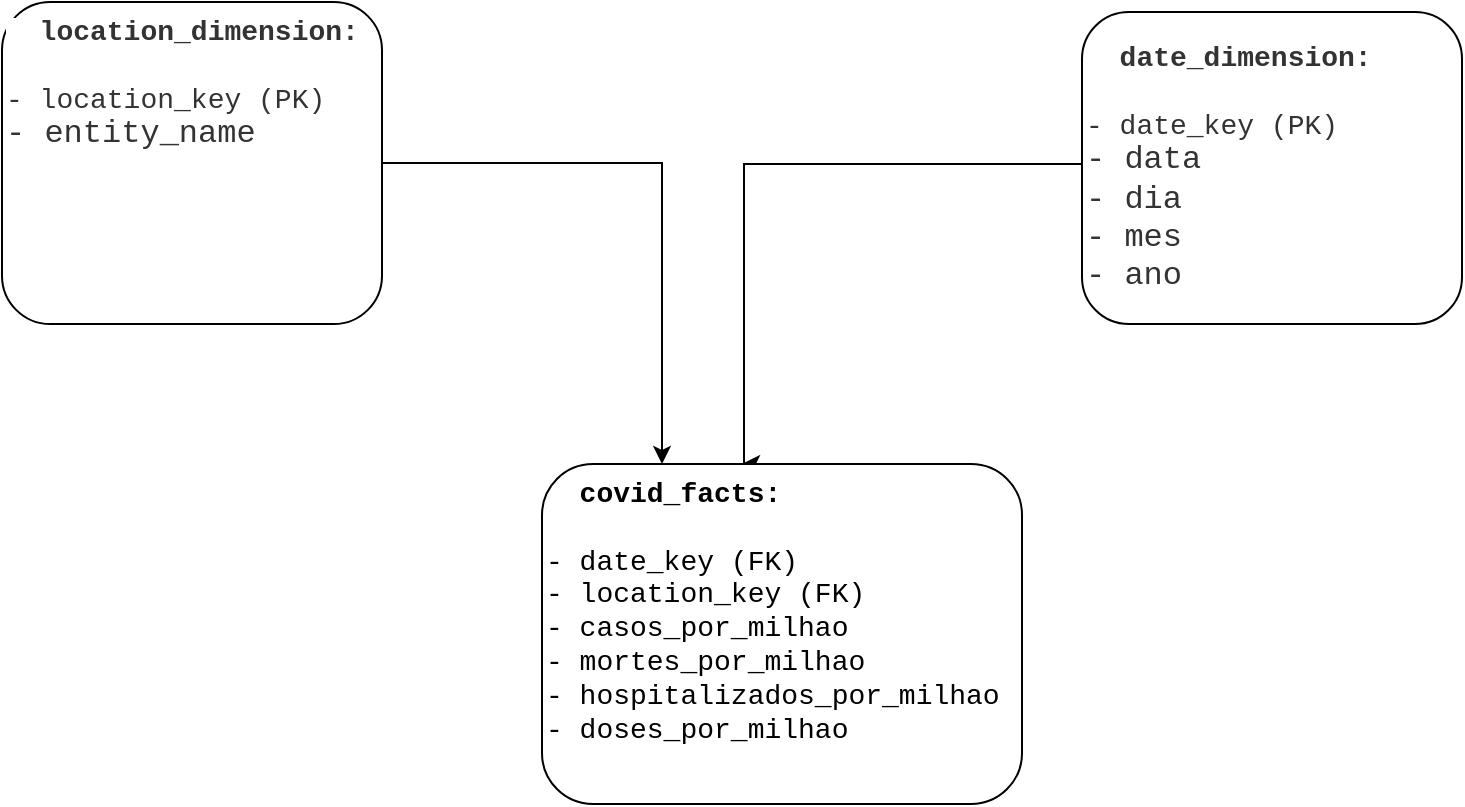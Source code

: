 <mxfile version="26.2.9">
  <diagram name="Page-1" id="c0Cwg4PDeo5cECizFtMH">
    <mxGraphModel dx="1382" dy="655" grid="1" gridSize="10" guides="1" tooltips="1" connect="1" arrows="1" fold="1" page="1" pageScale="1" pageWidth="827" pageHeight="1169" math="0" shadow="0">
      <root>
        <mxCell id="0" />
        <mxCell id="1" parent="0" />
        <mxCell id="wh1y_TBZ_yXPx0_1Oxro-4" style="edgeStyle=orthogonalEdgeStyle;rounded=0;orthogonalLoop=1;jettySize=auto;html=1;" edge="1" parent="1">
          <mxGeometry relative="1" as="geometry">
            <mxPoint x="609.5" y="162" as="sourcePoint" />
            <mxPoint x="400" y="310" as="targetPoint" />
            <Array as="points">
              <mxPoint x="610" y="160" />
              <mxPoint x="401" y="160" />
            </Array>
          </mxGeometry>
        </mxCell>
        <mxCell id="wh1y_TBZ_yXPx0_1Oxro-1" value="&lt;span style=&quot;color: rgba(0, 0, 0, 0.8); background-color: rgb(255, 255, 255);&quot;&gt;&lt;font face=&quot;Courier New&quot; style=&quot;font-size: 14px;&quot;&gt;&lt;b&gt;&amp;nbsp; date_dimension:&lt;/b&gt;&lt;/font&gt;&lt;/span&gt;&lt;div&gt;&lt;div style=&quot;&quot;&gt;&lt;font face=&quot;Courier New&quot; color=&quot;rgba(0, 0, 0, 0.8)&quot;&gt;&lt;span style=&quot;font-size: 14px;&quot;&gt;&lt;br&gt;&lt;/span&gt;&lt;/font&gt;&lt;/div&gt;&lt;div style=&quot;&quot;&gt;&lt;font face=&quot;Courier New&quot; style=&quot;font-size: 14px;&quot;&gt;&lt;span style=&quot;color: rgba(0, 0, 0, 0.8); background-color: rgb(255, 255, 255);&quot;&gt;- date_key (PK)&amp;nbsp;&lt;/span&gt;&lt;span style=&quot;color: rgba(0, 0, 0, 0.8); background-color: rgb(255, 255, 255);&quot;&gt;&lt;/span&gt;&lt;/font&gt;&lt;/div&gt;&lt;div style=&quot;&quot;&gt;&lt;span style=&quot;color: rgba(0, 0, 0, 0.8); background-color: rgb(255, 255, 255);&quot;&gt;&lt;font face=&quot;Courier New&quot; size=&quot;3&quot;&gt;- data&lt;/font&gt;&lt;/span&gt;&lt;/div&gt;&lt;div style=&quot;&quot;&gt;&lt;span style=&quot;color: rgba(0, 0, 0, 0.8); background-color: rgb(255, 255, 255);&quot;&gt;&lt;font face=&quot;Courier New&quot; size=&quot;3&quot;&gt;- dia&lt;/font&gt;&lt;/span&gt;&lt;/div&gt;&lt;div style=&quot;&quot;&gt;&lt;span style=&quot;color: rgba(0, 0, 0, 0.8); background-color: rgb(255, 255, 255);&quot;&gt;&lt;font face=&quot;Courier New&quot; size=&quot;3&quot;&gt;- mes&lt;/font&gt;&lt;/span&gt;&lt;/div&gt;&lt;div style=&quot;&quot;&gt;&lt;span style=&quot;color: rgba(0, 0, 0, 0.8); background-color: rgb(255, 255, 255);&quot;&gt;&lt;font face=&quot;Courier New&quot; style=&quot;&quot; size=&quot;3&quot;&gt;- ano&lt;/font&gt;&lt;/span&gt;&lt;/div&gt;&lt;/div&gt;" style="rounded=1;whiteSpace=wrap;html=1;align=left;" vertex="1" parent="1">
          <mxGeometry x="570" y="84" width="190" height="156" as="geometry" />
        </mxCell>
        <mxCell id="wh1y_TBZ_yXPx0_1Oxro-5" style="edgeStyle=orthogonalEdgeStyle;rounded=0;orthogonalLoop=1;jettySize=auto;html=1;entryX=0.25;entryY=0;entryDx=0;entryDy=0;" edge="1" parent="1" source="wh1y_TBZ_yXPx0_1Oxro-2" target="wh1y_TBZ_yXPx0_1Oxro-3">
          <mxGeometry relative="1" as="geometry">
            <Array as="points">
              <mxPoint x="360" y="160" />
              <mxPoint x="360" y="310" />
            </Array>
          </mxGeometry>
        </mxCell>
        <mxCell id="wh1y_TBZ_yXPx0_1Oxro-2" value="&lt;span style=&quot;color: rgba(0, 0, 0, 0.8); background-color: rgb(255, 255, 255);&quot;&gt;&lt;font face=&quot;Courier New&quot; style=&quot;font-size: 14px;&quot;&gt;&lt;b&gt;&amp;nbsp; location_dimension:&lt;/b&gt;&lt;/font&gt;&lt;/span&gt;&lt;div&gt;&lt;div style=&quot;&quot;&gt;&lt;font face=&quot;Courier New&quot; color=&quot;rgba(0, 0, 0, 0.8)&quot;&gt;&lt;span style=&quot;font-size: 14px;&quot;&gt;&lt;br&gt;&lt;/span&gt;&lt;/font&gt;&lt;/div&gt;&lt;div style=&quot;&quot;&gt;&lt;font face=&quot;Courier New&quot; style=&quot;font-size: 14px;&quot;&gt;&lt;span style=&quot;color: rgba(0, 0, 0, 0.8); background-color: rgb(255, 255, 255);&quot;&gt;- location_key (PK)&amp;nbsp;&lt;/span&gt;&lt;span style=&quot;color: rgba(0, 0, 0, 0.8); background-color: rgb(255, 255, 255);&quot;&gt;&lt;/span&gt;&lt;/font&gt;&lt;/div&gt;&lt;div style=&quot;&quot;&gt;&lt;span style=&quot;color: rgba(0, 0, 0, 0.8); background-color: rgb(255, 255, 255);&quot;&gt;&lt;font face=&quot;Courier New&quot; size=&quot;3&quot;&gt;- entity_name&lt;/font&gt;&lt;/span&gt;&lt;/div&gt;&lt;/div&gt;" style="rounded=1;whiteSpace=wrap;html=1;align=left;verticalAlign=top;" vertex="1" parent="1">
          <mxGeometry x="30" y="79" width="190" height="161" as="geometry" />
        </mxCell>
        <mxCell id="wh1y_TBZ_yXPx0_1Oxro-3" value="&lt;div&gt;&lt;font face=&quot;Courier New&quot;&gt;&lt;font&gt;&lt;span style=&quot;font-size: 14px;&quot;&gt;&lt;b style=&quot;&quot;&gt;&lt;font style=&quot;color: rgb(0, 0, 0);&quot;&gt;&amp;nbsp; covid_facts:&lt;/font&gt;&lt;/b&gt;&lt;/span&gt;&lt;/font&gt;&lt;/font&gt;&lt;/div&gt;&lt;div&gt;&lt;font face=&quot;Courier New&quot;&gt;&lt;font style=&quot;color: rgb(0, 0, 0);&quot;&gt;&lt;span style=&quot;font-size: 14px;&quot;&gt;&lt;b&gt;&lt;br&gt;&lt;/b&gt;&lt;/span&gt;&lt;/font&gt;&lt;/font&gt;&lt;/div&gt;&lt;div&gt;&lt;font face=&quot;Courier New&quot;&gt;&lt;font style=&quot;color: rgb(0, 0, 0);&quot;&gt;&lt;span style=&quot;font-size: 14px;&quot;&gt;- date_key (FK)&amp;nbsp;&lt;/span&gt;&lt;/font&gt;&lt;/font&gt;&lt;/div&gt;&lt;div&gt;&lt;font face=&quot;Courier New&quot;&gt;&lt;font style=&quot;color: rgb(0, 0, 0);&quot;&gt;&lt;span style=&quot;font-size: 14px;&quot;&gt;- location_key (FK)&amp;nbsp;&lt;/span&gt;&lt;/font&gt;&lt;/font&gt;&lt;/div&gt;&lt;div&gt;&lt;font face=&quot;Courier New&quot;&gt;&lt;font style=&quot;color: rgb(0, 0, 0);&quot;&gt;&lt;span style=&quot;font-size: 14px;&quot;&gt;- casos_por_milhao&amp;nbsp;&lt;/span&gt;&lt;/font&gt;&lt;/font&gt;&lt;/div&gt;&lt;div&gt;&lt;font face=&quot;Courier New&quot;&gt;&lt;font style=&quot;color: rgb(0, 0, 0);&quot;&gt;&lt;span style=&quot;font-size: 14px;&quot;&gt;- mortes_por_milhao&lt;/span&gt;&lt;/font&gt;&lt;/font&gt;&lt;/div&gt;&lt;div&gt;&lt;font face=&quot;Courier New&quot;&gt;&lt;font style=&quot;color: rgb(0, 0, 0);&quot;&gt;&lt;span style=&quot;font-size: 14px;&quot;&gt;- hospitalizados_por_milhao - doses_por_milhao&lt;/span&gt;&lt;/font&gt;&lt;/font&gt;&lt;/div&gt;" style="rounded=1;whiteSpace=wrap;html=1;align=left;verticalAlign=top;" vertex="1" parent="1">
          <mxGeometry x="300" y="310" width="240" height="170" as="geometry" />
        </mxCell>
      </root>
    </mxGraphModel>
  </diagram>
</mxfile>
